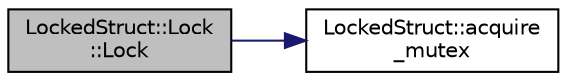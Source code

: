 digraph "LockedStruct::Lock::Lock"
{
  edge [fontname="Helvetica",fontsize="10",labelfontname="Helvetica",labelfontsize="10"];
  node [fontname="Helvetica",fontsize="10",shape=record];
  rankdir="LR";
  Node8 [label="LockedStruct::Lock\l::Lock",height=0.2,width=0.4,color="black", fillcolor="grey75", style="filled", fontcolor="black"];
  Node8 -> Node9 [color="midnightblue",fontsize="10",style="solid",fontname="Helvetica"];
  Node9 [label="LockedStruct::acquire\l_mutex",height=0.2,width=0.4,color="black", fillcolor="white", style="filled",URL="$struct_locked_struct.html#aa8f0f689d346bc01c87c4e40d8ca6af4"];
}
